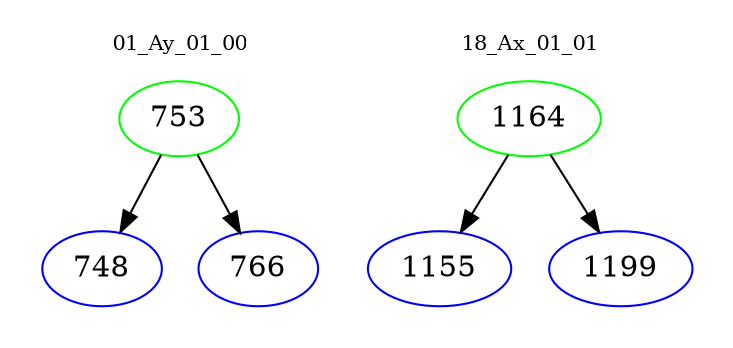 digraph{
subgraph cluster_0 {
color = white
label = "01_Ay_01_00";
fontsize=10;
T0_753 [label="753", color="green"]
T0_753 -> T0_748 [color="black"]
T0_748 [label="748", color="blue"]
T0_753 -> T0_766 [color="black"]
T0_766 [label="766", color="blue"]
}
subgraph cluster_1 {
color = white
label = "18_Ax_01_01";
fontsize=10;
T1_1164 [label="1164", color="green"]
T1_1164 -> T1_1155 [color="black"]
T1_1155 [label="1155", color="blue"]
T1_1164 -> T1_1199 [color="black"]
T1_1199 [label="1199", color="blue"]
}
}
